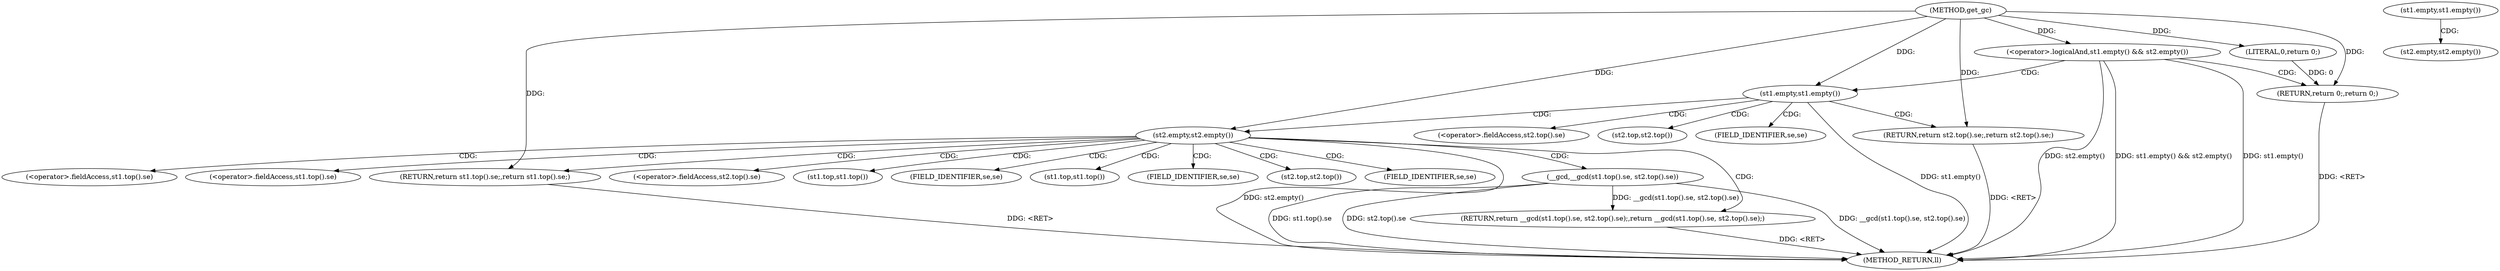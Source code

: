 digraph "get_gc" {  
"1000159" [label = "(METHOD,get_gc)" ]
"1000187" [label = "(METHOD_RETURN,ll)" ]
"1000179" [label = "(RETURN,return __gcd(st1.top().se, st2.top().se);,return __gcd(st1.top().se, st2.top().se);)" ]
"1000162" [label = "(<operator>.logicalAnd,st1.empty() && st2.empty())" ]
"1000165" [label = "(RETURN,return 0;,return 0;)" ]
"1000168" [label = "(st1.empty,st1.empty())" ]
"1000169" [label = "(RETURN,return st2.top().se;,return st2.top().se;)" ]
"1000174" [label = "(st2.empty,st2.empty())" ]
"1000175" [label = "(RETURN,return st1.top().se;,return st1.top().se;)" ]
"1000180" [label = "(__gcd,__gcd(st1.top().se, st2.top().se))" ]
"1000166" [label = "(LITERAL,0,return 0;)" ]
"1000163" [label = "(st1.empty,st1.empty())" ]
"1000164" [label = "(st2.empty,st2.empty())" ]
"1000170" [label = "(<operator>.fieldAccess,st2.top().se)" ]
"1000176" [label = "(<operator>.fieldAccess,st1.top().se)" ]
"1000181" [label = "(<operator>.fieldAccess,st1.top().se)" ]
"1000184" [label = "(<operator>.fieldAccess,st2.top().se)" ]
"1000171" [label = "(st2.top,st2.top())" ]
"1000172" [label = "(FIELD_IDENTIFIER,se,se)" ]
"1000177" [label = "(st1.top,st1.top())" ]
"1000178" [label = "(FIELD_IDENTIFIER,se,se)" ]
"1000182" [label = "(st1.top,st1.top())" ]
"1000183" [label = "(FIELD_IDENTIFIER,se,se)" ]
"1000185" [label = "(st2.top,st2.top())" ]
"1000186" [label = "(FIELD_IDENTIFIER,se,se)" ]
  "1000179" -> "1000187"  [ label = "DDG: <RET>"] 
  "1000169" -> "1000187"  [ label = "DDG: <RET>"] 
  "1000165" -> "1000187"  [ label = "DDG: <RET>"] 
  "1000162" -> "1000187"  [ label = "DDG: st1.empty()"] 
  "1000162" -> "1000187"  [ label = "DDG: st2.empty()"] 
  "1000162" -> "1000187"  [ label = "DDG: st1.empty() && st2.empty()"] 
  "1000168" -> "1000187"  [ label = "DDG: st1.empty()"] 
  "1000174" -> "1000187"  [ label = "DDG: st2.empty()"] 
  "1000180" -> "1000187"  [ label = "DDG: st1.top().se"] 
  "1000180" -> "1000187"  [ label = "DDG: st2.top().se"] 
  "1000180" -> "1000187"  [ label = "DDG: __gcd(st1.top().se, st2.top().se)"] 
  "1000175" -> "1000187"  [ label = "DDG: <RET>"] 
  "1000180" -> "1000179"  [ label = "DDG: __gcd(st1.top().se, st2.top().se)"] 
  "1000166" -> "1000165"  [ label = "DDG: 0"] 
  "1000159" -> "1000165"  [ label = "DDG: "] 
  "1000159" -> "1000168"  [ label = "DDG: "] 
  "1000159" -> "1000169"  [ label = "DDG: "] 
  "1000159" -> "1000174"  [ label = "DDG: "] 
  "1000159" -> "1000175"  [ label = "DDG: "] 
  "1000159" -> "1000162"  [ label = "DDG: "] 
  "1000159" -> "1000166"  [ label = "DDG: "] 
  "1000162" -> "1000168"  [ label = "CDG: "] 
  "1000162" -> "1000165"  [ label = "CDG: "] 
  "1000168" -> "1000170"  [ label = "CDG: "] 
  "1000168" -> "1000171"  [ label = "CDG: "] 
  "1000168" -> "1000174"  [ label = "CDG: "] 
  "1000168" -> "1000172"  [ label = "CDG: "] 
  "1000168" -> "1000169"  [ label = "CDG: "] 
  "1000174" -> "1000179"  [ label = "CDG: "] 
  "1000174" -> "1000182"  [ label = "CDG: "] 
  "1000174" -> "1000178"  [ label = "CDG: "] 
  "1000174" -> "1000186"  [ label = "CDG: "] 
  "1000174" -> "1000184"  [ label = "CDG: "] 
  "1000174" -> "1000180"  [ label = "CDG: "] 
  "1000174" -> "1000176"  [ label = "CDG: "] 
  "1000174" -> "1000177"  [ label = "CDG: "] 
  "1000174" -> "1000183"  [ label = "CDG: "] 
  "1000174" -> "1000181"  [ label = "CDG: "] 
  "1000174" -> "1000175"  [ label = "CDG: "] 
  "1000174" -> "1000185"  [ label = "CDG: "] 
  "1000163" -> "1000164"  [ label = "CDG: "] 
}
